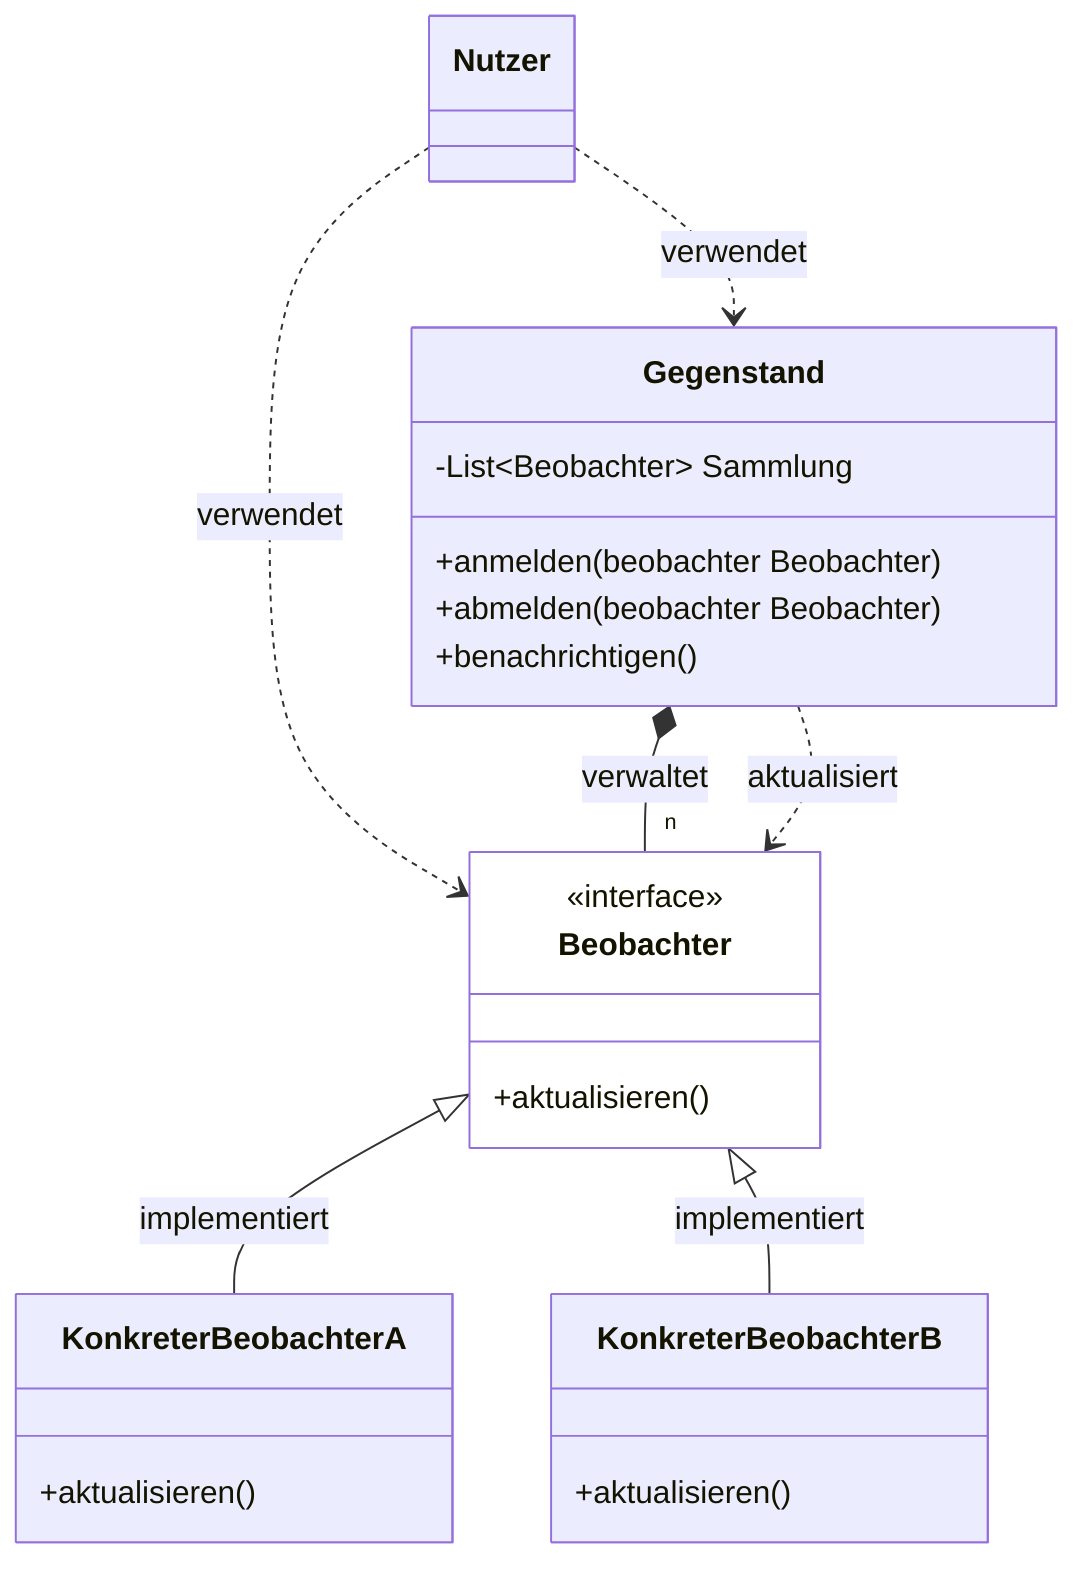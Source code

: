classDiagram

    class Nutzer {

    }

    class Gegenstand {
        -List~Beobachter~ Sammlung
        +anmelden(beobachter Beobachter)
        +abmelden(beobachter Beobachter)
        +benachrichtigen()
    }

    class Beobachter {
        <<interface>>
        +aktualisieren()
    }

    class KonkreterBeobachterA {
        +aktualisieren()
    }

    class KonkreterBeobachterB {
        +aktualisieren()
    }

    Nutzer ..> Gegenstand: verwendet
    Nutzer ..> Beobachter: verwendet

    Gegenstand *--"n" Beobachter: verwaltet
    Gegenstand ..> Beobachter: aktualisiert

    Beobachter <|-- KonkreterBeobachterA: implementiert
    Beobachter <|-- KonkreterBeobachterB: implementiert

    style Beobachter fill:white